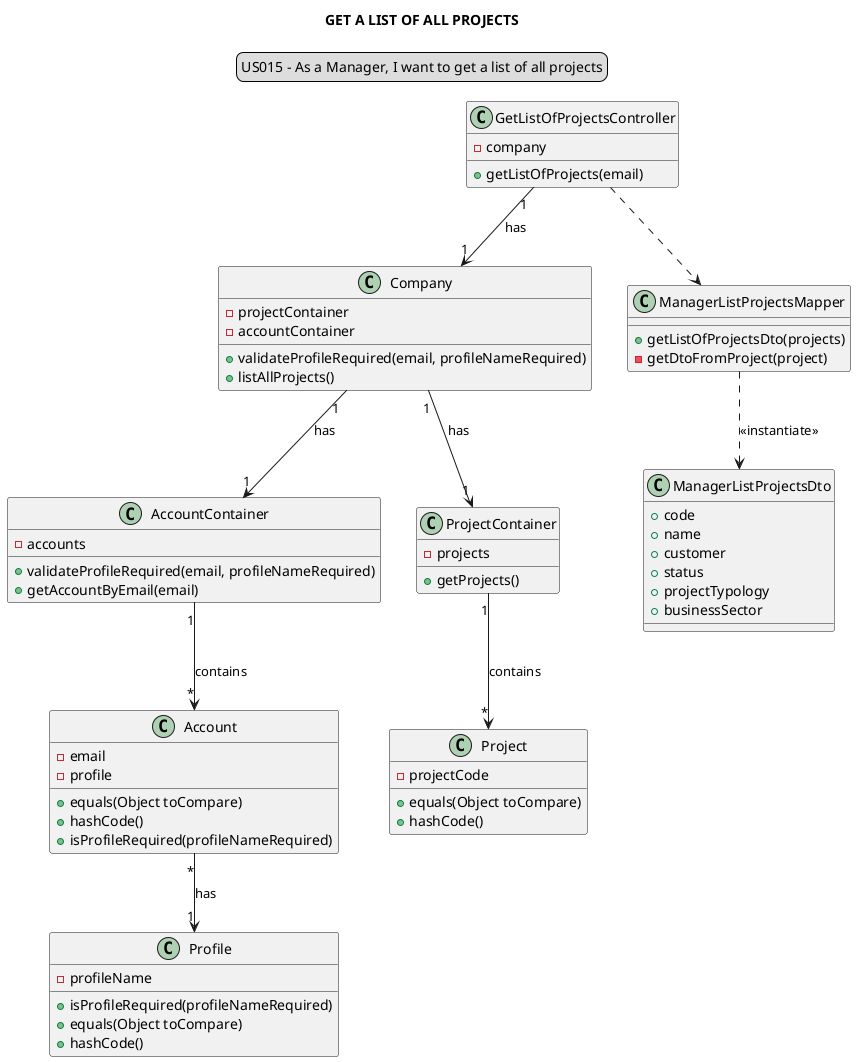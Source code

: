 @startuml


title GET A LIST OF ALL PROJECTS
skinparam sequenceMessageAlign center
legend top
US015 - As a Manager, I want to get a list of all projects
end legend

class "GetListOfProjectsController" {
-company
+getListOfProjects(email)
}

class "Company"{
-projectContainer
-accountContainer
+validateProfileRequired(email, profileNameRequired)
+listAllProjects()
}

class "AccountContainer"{
-accounts
+validateProfileRequired(email, profileNameRequired)
+getAccountByEmail(email)
}

class "Account"{
-email
-profile
+equals(Object toCompare)
+hashCode()
+isProfileRequired(profileNameRequired)
}

class Profile{
-profileName
+isProfileRequired(profileNameRequired)
+equals(Object toCompare)
+hashCode()
}

class "ProjectContainer"{
-projects
+getProjects()
}

class "Project"{
-projectCode
+equals(Object toCompare)
+hashCode()
}

class "ManagerListProjectsMapper"{
+getListOfProjectsDto(projects)
-getDtoFromProject(project)
}

class "ManagerListProjectsDto" {
+code
+name
+customer
+status
+projectTypology
+businessSector
}

"GetListOfProjectsController" "1"-->"1" "Company": has
"GetListOfProjectsController" ..> "ManagerListProjectsMapper"
"Company" "1"-->"1" "ProjectContainer": has
"Company" "1"-->"1" "AccountContainer": has
"AccountContainer" "1"-->"*" Account: contains
"ProjectContainer" "1"-->"*" Project: contains
"Account" "*"-->"1" "Profile" : has
"ManagerListProjectsMapper" ..> "ManagerListProjectsDto": <<instantiate>>

@enduml